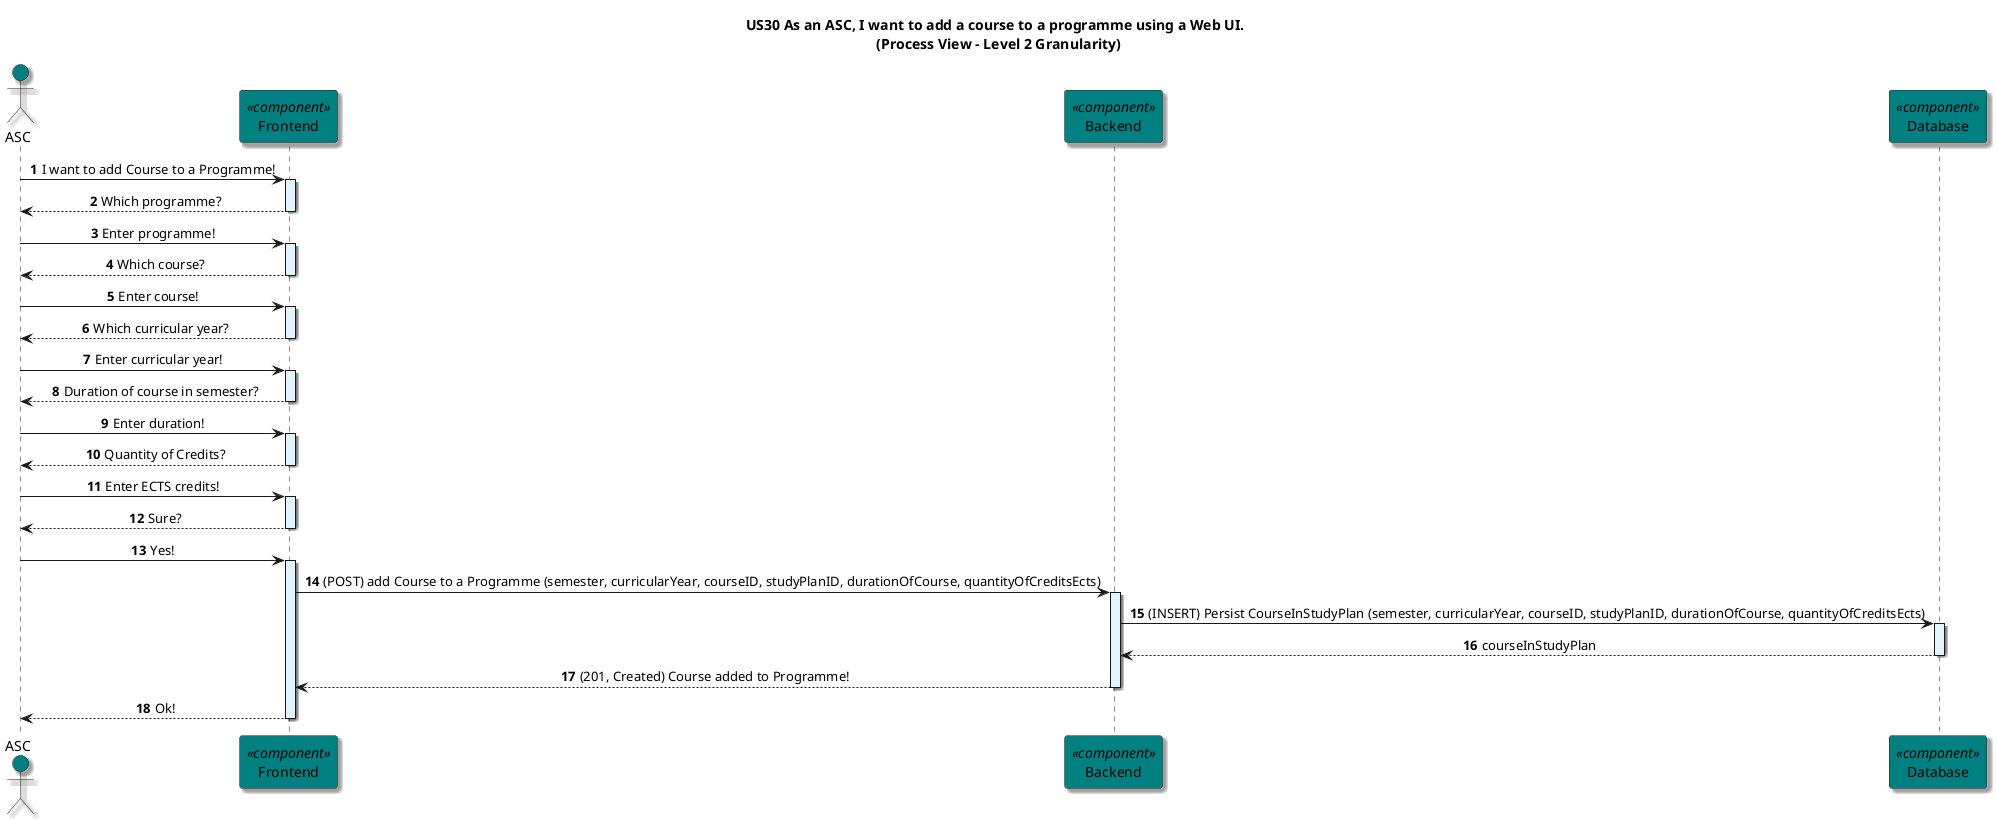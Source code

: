 @startuml

title US30 As an ASC, I want to add a course to a programme using a Web UI. \n (Process View - Level 2 Granularity)

skinparam componentStyle component
skinparam defaultTextAlignment center
skinparam shadowing true

autonumber

actor ASC as asc #teal

participant "Frontend" as frontend <<component>> #teal
participant "Backend" as backend <<component>> #teal
participant "Database" as db <<component>> #teal

asc -> frontend: I want to add Course to a Programme!
activate frontend #E1F5FE

frontend --> asc: Which programme?
deactivate frontend

asc -> frontend: Enter programme!
activate frontend #E1F5FE

frontend --> asc: Which course?
deactivate frontend

asc -> frontend: Enter course!
activate frontend #E1F5FE

frontend --> asc: Which curricular year?
deactivate frontend

asc -> frontend: Enter curricular year!
activate frontend #E1F5FE

frontend --> asc: Duration of course in semester?
deactivate frontend

asc -> frontend: Enter duration!
activate frontend #E1F5FE

frontend --> asc: Quantity of Credits?
deactivate frontend

asc -> frontend: Enter ECTS credits!
activate frontend #E1F5FE





frontend --> asc: Sure?
deactivate frontend

asc -> frontend: Yes!
activate frontend #E1F5FE

frontend -> backend: (POST) add Course to a Programme (semester, curricularYear, courseID, studyPlanID, durationOfCourse, quantityOfCreditsEcts)
activate backend #E1F5FE

backend -> db: (INSERT) Persist CourseInStudyPlan (semester, curricularYear, courseID, studyPlanID, durationOfCourse, quantityOfCreditsEcts)
activate db #E1F5FE
db --> backend: courseInStudyPlan
deactivate db

backend --> frontend: (201, Created) Course added to Programme!
deactivate backend

frontend --> asc: Ok!
deactivate frontend

@enduml